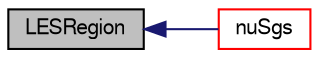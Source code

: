 digraph "LESRegion"
{
  bgcolor="transparent";
  edge [fontname="FreeSans",fontsize="10",labelfontname="FreeSans",labelfontsize="10"];
  node [fontname="FreeSans",fontsize="10",shape=record];
  rankdir="LR";
  Node6365 [label="LESRegion",height=0.2,width=0.4,color="black", fillcolor="grey75", style="filled", fontcolor="black"];
  Node6365 -> Node6366 [dir="back",color="midnightblue",fontsize="10",style="solid",fontname="FreeSans"];
  Node6366 [label="nuSgs",height=0.2,width=0.4,color="red",URL="$a30902.html#abde47ef2bb39f49cb72a765c4fd8cc3c",tooltip="Return SGS viscosity. "];
}
